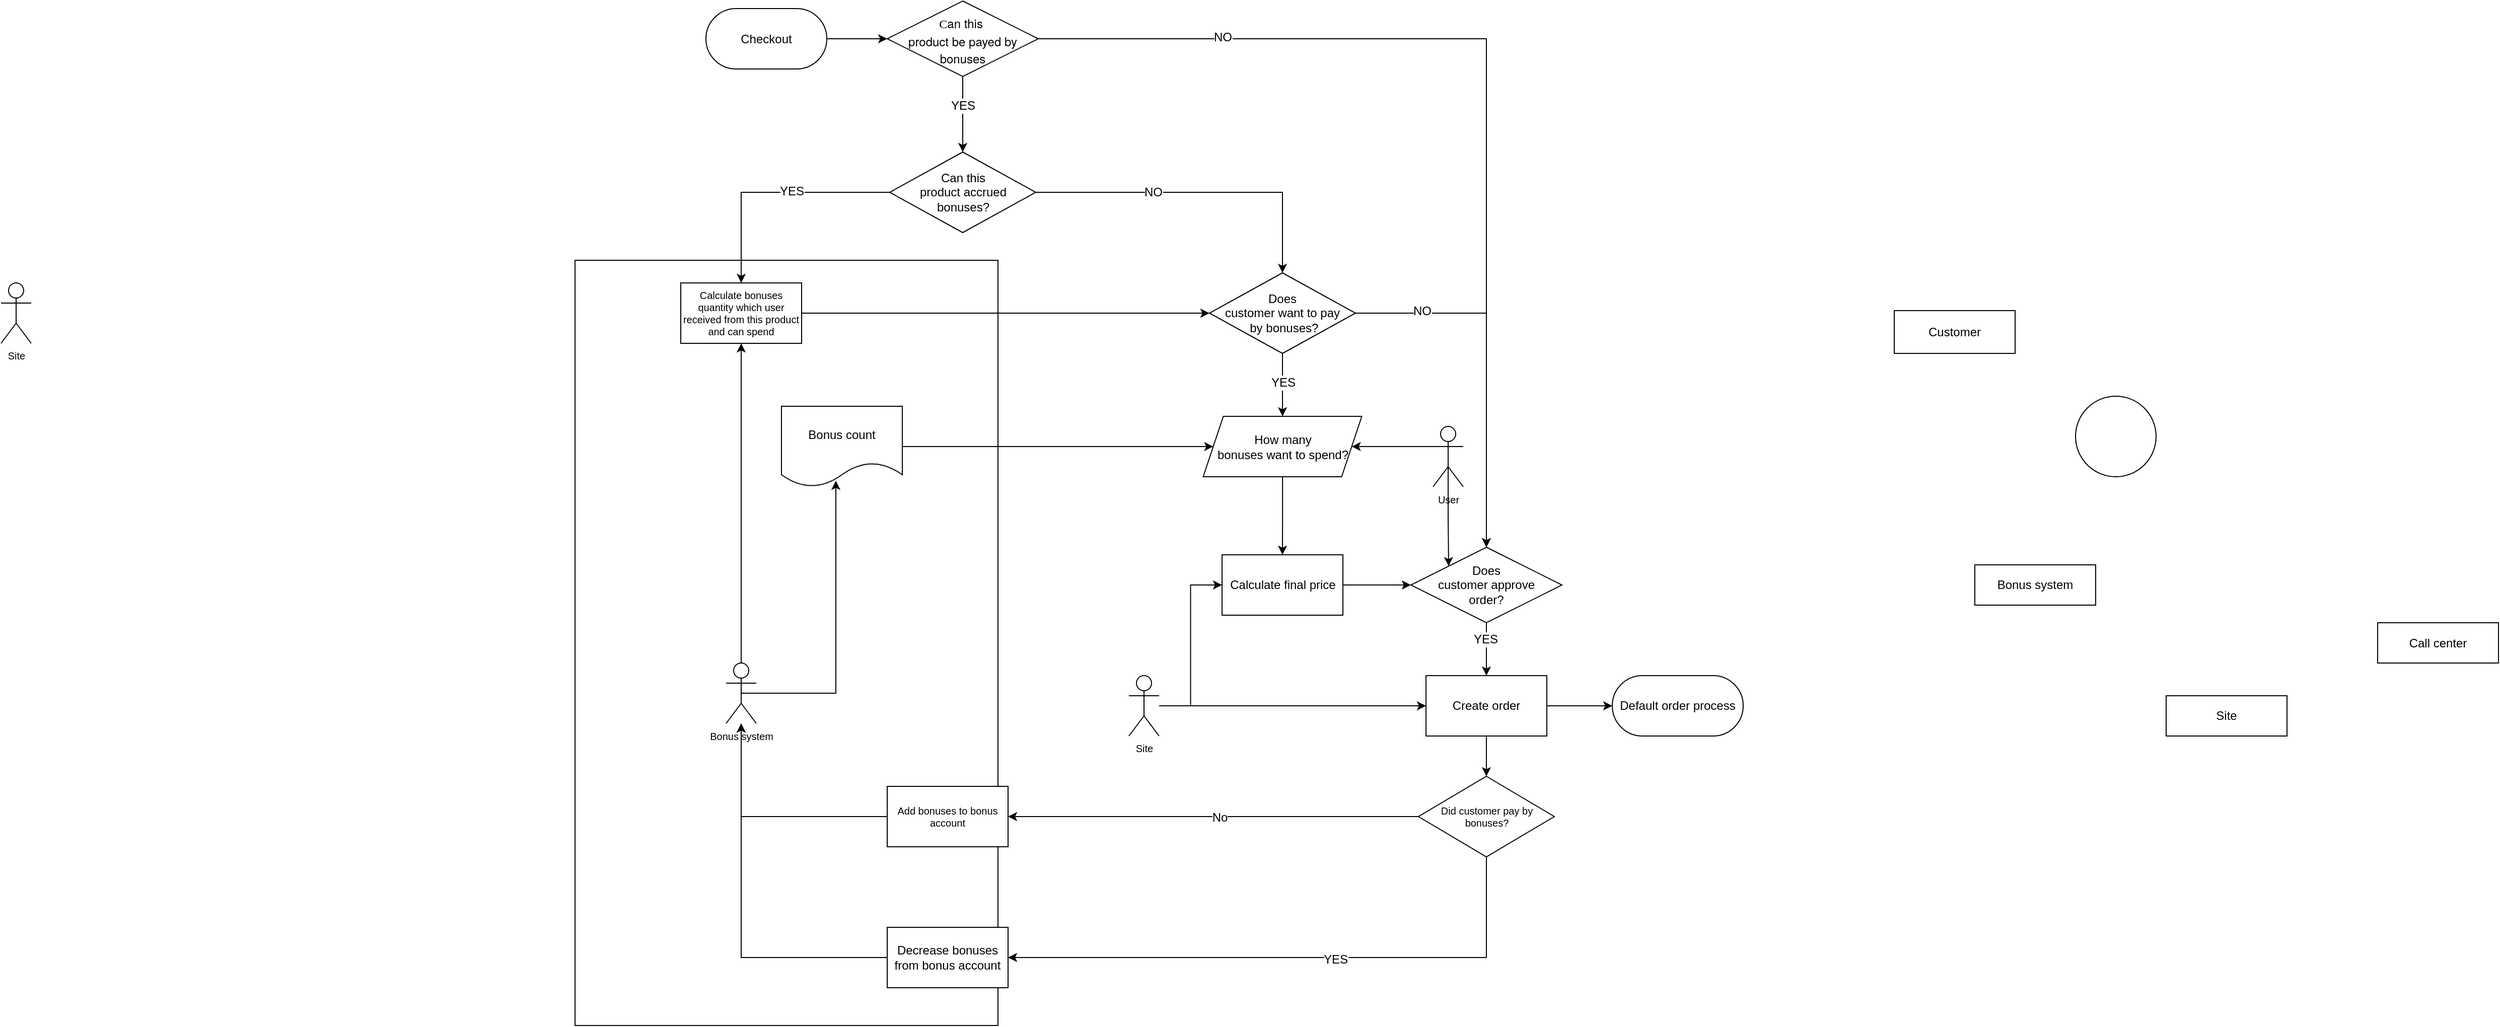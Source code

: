<mxfile version="20.8.13" type="github">
  <diagram id="C5RBs43oDa-KdzZeNtuy" name="Page-1">
    <mxGraphModel dx="3428" dy="1293" grid="1" gridSize="10" guides="1" tooltips="1" connect="1" arrows="1" fold="1" page="1" pageScale="1" pageWidth="827" pageHeight="1169" math="0" shadow="0">
      <root>
        <mxCell id="WIyWlLk6GJQsqaUBKTNV-0" />
        <mxCell id="WIyWlLk6GJQsqaUBKTNV-1" parent="WIyWlLk6GJQsqaUBKTNV-0" />
        <mxCell id="oRfB_VUa9ez1MQhpwZ5i-0" value="" style="rounded=0;whiteSpace=wrap;html=1;" vertex="1" parent="WIyWlLk6GJQsqaUBKTNV-1">
          <mxGeometry x="-100" y="327.5" width="420" height="760" as="geometry" />
        </mxCell>
        <mxCell id="6Zi1pDQ_bdo4GR94H87n-20" value="" style="edgeStyle=orthogonalEdgeStyle;rounded=0;orthogonalLoop=1;jettySize=auto;html=1;fontSize=10;" parent="WIyWlLk6GJQsqaUBKTNV-1" source="6Zi1pDQ_bdo4GR94H87n-1" target="6Zi1pDQ_bdo4GR94H87n-2" edge="1">
          <mxGeometry relative="1" as="geometry" />
        </mxCell>
        <mxCell id="6Zi1pDQ_bdo4GR94H87n-1" value="Checkout" style="rounded=1;whiteSpace=wrap;html=1;arcSize=50;fontSize=12;" parent="WIyWlLk6GJQsqaUBKTNV-1" vertex="1">
          <mxGeometry x="30" y="77.5" width="120" height="60" as="geometry" />
        </mxCell>
        <mxCell id="6Zi1pDQ_bdo4GR94H87n-13" value="" style="edgeStyle=orthogonalEdgeStyle;rounded=0;orthogonalLoop=1;jettySize=auto;html=1;fontSize=12;" parent="WIyWlLk6GJQsqaUBKTNV-1" source="6Zi1pDQ_bdo4GR94H87n-2" target="6Zi1pDQ_bdo4GR94H87n-3" edge="1">
          <mxGeometry relative="1" as="geometry" />
        </mxCell>
        <mxCell id="6Zi1pDQ_bdo4GR94H87n-14" value="YES" style="edgeLabel;html=1;align=center;verticalAlign=middle;resizable=0;points=[];fontSize=12;" parent="6Zi1pDQ_bdo4GR94H87n-13" vertex="1" connectable="0">
          <mxGeometry x="-0.236" relative="1" as="geometry">
            <mxPoint as="offset" />
          </mxGeometry>
        </mxCell>
        <mxCell id="6Zi1pDQ_bdo4GR94H87n-26" style="edgeStyle=orthogonalEdgeStyle;rounded=0;orthogonalLoop=1;jettySize=auto;html=1;entryX=0.5;entryY=0;entryDx=0;entryDy=0;fontSize=10;" parent="WIyWlLk6GJQsqaUBKTNV-1" source="6Zi1pDQ_bdo4GR94H87n-2" target="6Zi1pDQ_bdo4GR94H87n-8" edge="1">
          <mxGeometry relative="1" as="geometry" />
        </mxCell>
        <mxCell id="6Zi1pDQ_bdo4GR94H87n-50" value="NO" style="edgeLabel;html=1;align=center;verticalAlign=middle;resizable=0;points=[];fontSize=12;" parent="6Zi1pDQ_bdo4GR94H87n-26" vertex="1" connectable="0">
          <mxGeometry x="-0.615" y="3" relative="1" as="geometry">
            <mxPoint y="1" as="offset" />
          </mxGeometry>
        </mxCell>
        <mxCell id="6Zi1pDQ_bdo4GR94H87n-2" value="&lt;p style=&quot;margin: 0px; font-variant-numeric: normal; font-variant-east-asian: normal; font-stretch: normal; font-size: 12px; line-height: normal; font-family: &amp;quot;Helvetica Neue&amp;quot;;&quot; class=&quot;p1&quot;&gt;Сan this&amp;nbsp;&lt;/p&gt;&lt;p style=&quot;margin: 0px; font-variant-numeric: normal; font-variant-east-asian: normal; font-stretch: normal; font-size: 12px; line-height: normal; font-family: &amp;quot;Helvetica Neue&amp;quot;;&quot; class=&quot;p1&quot;&gt;product be payed by bonuses&lt;/p&gt;" style="rhombus;whiteSpace=wrap;html=1;fontSize=12;align=center;" parent="WIyWlLk6GJQsqaUBKTNV-1" vertex="1">
          <mxGeometry x="210" y="70" width="150" height="75" as="geometry" />
        </mxCell>
        <mxCell id="6Zi1pDQ_bdo4GR94H87n-24" value="" style="edgeStyle=orthogonalEdgeStyle;rounded=0;orthogonalLoop=1;jettySize=auto;html=1;fontSize=10;" parent="WIyWlLk6GJQsqaUBKTNV-1" source="6Zi1pDQ_bdo4GR94H87n-3" target="6Zi1pDQ_bdo4GR94H87n-21" edge="1">
          <mxGeometry relative="1" as="geometry" />
        </mxCell>
        <mxCell id="6Zi1pDQ_bdo4GR94H87n-69" value="YES" style="edgeLabel;html=1;align=center;verticalAlign=middle;resizable=0;points=[];fontSize=12;" parent="6Zi1pDQ_bdo4GR94H87n-24" vertex="1" connectable="0">
          <mxGeometry x="-0.18" y="-1" relative="1" as="geometry">
            <mxPoint as="offset" />
          </mxGeometry>
        </mxCell>
        <mxCell id="6Zi1pDQ_bdo4GR94H87n-70" style="edgeStyle=orthogonalEdgeStyle;rounded=0;orthogonalLoop=1;jettySize=auto;html=1;entryX=0.5;entryY=0;entryDx=0;entryDy=0;fontSize=12;" parent="WIyWlLk6GJQsqaUBKTNV-1" source="6Zi1pDQ_bdo4GR94H87n-3" target="6Zi1pDQ_bdo4GR94H87n-4" edge="1">
          <mxGeometry relative="1" as="geometry" />
        </mxCell>
        <mxCell id="6Zi1pDQ_bdo4GR94H87n-74" value="NO" style="edgeLabel;html=1;align=center;verticalAlign=middle;resizable=0;points=[];fontSize=12;" parent="6Zi1pDQ_bdo4GR94H87n-70" vertex="1" connectable="0">
          <mxGeometry x="-0.283" relative="1" as="geometry">
            <mxPoint as="offset" />
          </mxGeometry>
        </mxCell>
        <mxCell id="6Zi1pDQ_bdo4GR94H87n-3" value="Can this &lt;br&gt;product accrued&lt;br&gt;bonuses?&lt;span data-lucid-content=&quot;{&amp;quot;t&amp;quot;:&amp;quot;Is this product accrues bonuses?&amp;quot;,&amp;quot;m&amp;quot;:[{&amp;quot;s&amp;quot;:0,&amp;quot;n&amp;quot;:&amp;quot;mt&amp;quot;,&amp;quot;v&amp;quot;:3.708},{&amp;quot;s&amp;quot;:0,&amp;quot;n&amp;quot;:&amp;quot;fl&amp;quot;,&amp;quot;v&amp;quot;:12.977},{&amp;quot;s&amp;quot;:0,&amp;quot;n&amp;quot;:&amp;quot;il&amp;quot;,&amp;quot;v&amp;quot;:12.977},{&amp;quot;s&amp;quot;:0,&amp;quot;n&amp;quot;:&amp;quot;ir&amp;quot;,&amp;quot;v&amp;quot;:12.977},{&amp;quot;s&amp;quot;:0,&amp;quot;n&amp;quot;:&amp;quot;a&amp;quot;,&amp;quot;v&amp;quot;:&amp;quot;center&amp;quot;},{&amp;quot;s&amp;quot;:0,&amp;quot;n&amp;quot;:&amp;quot;fc&amp;quot;,&amp;quot;v&amp;quot;:&amp;quot;Regular&amp;quot;,&amp;quot;e&amp;quot;:32},{&amp;quot;s&amp;quot;:0,&amp;quot;n&amp;quot;:&amp;quot;s&amp;quot;,&amp;quot;v&amp;quot;:18.023,&amp;quot;e&amp;quot;:32},{&amp;quot;s&amp;quot;:0,&amp;quot;n&amp;quot;:&amp;quot;c&amp;quot;,&amp;quot;v&amp;quot;:&amp;quot;#000000ff&amp;quot;,&amp;quot;e&amp;quot;:32}]}&quot; data-lucid-type=&quot;application/vnd.lucid.text&quot; style=&quot;font-size: 12px;&quot;&gt;&lt;/span&gt;&lt;span data-lucid-content=&quot;{&amp;quot;t&amp;quot;:&amp;quot;Is this product accrues bonuses?&amp;quot;,&amp;quot;m&amp;quot;:[{&amp;quot;s&amp;quot;:0,&amp;quot;n&amp;quot;:&amp;quot;mt&amp;quot;,&amp;quot;v&amp;quot;:3.708},{&amp;quot;s&amp;quot;:0,&amp;quot;n&amp;quot;:&amp;quot;fl&amp;quot;,&amp;quot;v&amp;quot;:12.977},{&amp;quot;s&amp;quot;:0,&amp;quot;n&amp;quot;:&amp;quot;il&amp;quot;,&amp;quot;v&amp;quot;:12.977},{&amp;quot;s&amp;quot;:0,&amp;quot;n&amp;quot;:&amp;quot;ir&amp;quot;,&amp;quot;v&amp;quot;:12.977},{&amp;quot;s&amp;quot;:0,&amp;quot;n&amp;quot;:&amp;quot;a&amp;quot;,&amp;quot;v&amp;quot;:&amp;quot;center&amp;quot;},{&amp;quot;s&amp;quot;:0,&amp;quot;n&amp;quot;:&amp;quot;fc&amp;quot;,&amp;quot;v&amp;quot;:&amp;quot;Regular&amp;quot;,&amp;quot;e&amp;quot;:32},{&amp;quot;s&amp;quot;:0,&amp;quot;n&amp;quot;:&amp;quot;s&amp;quot;,&amp;quot;v&amp;quot;:18.023,&amp;quot;e&amp;quot;:32},{&amp;quot;s&amp;quot;:0,&amp;quot;n&amp;quot;:&amp;quot;c&amp;quot;,&amp;quot;v&amp;quot;:&amp;quot;#000000ff&amp;quot;,&amp;quot;e&amp;quot;:32}]}&quot; data-lucid-type=&quot;application/vnd.lucid.text&quot; style=&quot;font-size: 12px;&quot;&gt;&lt;/span&gt;&lt;span data-lucid-content=&quot;{&amp;quot;t&amp;quot;:&amp;quot;Is this product accrues bonuses?&amp;quot;,&amp;quot;m&amp;quot;:[{&amp;quot;s&amp;quot;:0,&amp;quot;n&amp;quot;:&amp;quot;mt&amp;quot;,&amp;quot;v&amp;quot;:3.708},{&amp;quot;s&amp;quot;:0,&amp;quot;n&amp;quot;:&amp;quot;fl&amp;quot;,&amp;quot;v&amp;quot;:12.977},{&amp;quot;s&amp;quot;:0,&amp;quot;n&amp;quot;:&amp;quot;il&amp;quot;,&amp;quot;v&amp;quot;:12.977},{&amp;quot;s&amp;quot;:0,&amp;quot;n&amp;quot;:&amp;quot;ir&amp;quot;,&amp;quot;v&amp;quot;:12.977},{&amp;quot;s&amp;quot;:0,&amp;quot;n&amp;quot;:&amp;quot;a&amp;quot;,&amp;quot;v&amp;quot;:&amp;quot;center&amp;quot;},{&amp;quot;s&amp;quot;:0,&amp;quot;n&amp;quot;:&amp;quot;fc&amp;quot;,&amp;quot;v&amp;quot;:&amp;quot;Regular&amp;quot;,&amp;quot;e&amp;quot;:32},{&amp;quot;s&amp;quot;:0,&amp;quot;n&amp;quot;:&amp;quot;s&amp;quot;,&amp;quot;v&amp;quot;:18.023,&amp;quot;e&amp;quot;:32},{&amp;quot;s&amp;quot;:0,&amp;quot;n&amp;quot;:&amp;quot;c&amp;quot;,&amp;quot;v&amp;quot;:&amp;quot;#000000ff&amp;quot;,&amp;quot;e&amp;quot;:32}]}&quot; data-lucid-type=&quot;application/vnd.lucid.text&quot; style=&quot;font-size: 12px;&quot;&gt;&lt;/span&gt;&lt;span data-lucid-content=&quot;{&amp;quot;t&amp;quot;:&amp;quot;Is this product accrues bonuses?&amp;quot;,&amp;quot;m&amp;quot;:[{&amp;quot;s&amp;quot;:0,&amp;quot;n&amp;quot;:&amp;quot;mt&amp;quot;,&amp;quot;v&amp;quot;:3.708},{&amp;quot;s&amp;quot;:0,&amp;quot;n&amp;quot;:&amp;quot;fl&amp;quot;,&amp;quot;v&amp;quot;:12.977},{&amp;quot;s&amp;quot;:0,&amp;quot;n&amp;quot;:&amp;quot;il&amp;quot;,&amp;quot;v&amp;quot;:12.977},{&amp;quot;s&amp;quot;:0,&amp;quot;n&amp;quot;:&amp;quot;ir&amp;quot;,&amp;quot;v&amp;quot;:12.977},{&amp;quot;s&amp;quot;:0,&amp;quot;n&amp;quot;:&amp;quot;a&amp;quot;,&amp;quot;v&amp;quot;:&amp;quot;center&amp;quot;},{&amp;quot;s&amp;quot;:0,&amp;quot;n&amp;quot;:&amp;quot;fc&amp;quot;,&amp;quot;v&amp;quot;:&amp;quot;Regular&amp;quot;,&amp;quot;e&amp;quot;:32},{&amp;quot;s&amp;quot;:0,&amp;quot;n&amp;quot;:&amp;quot;s&amp;quot;,&amp;quot;v&amp;quot;:18.023,&amp;quot;e&amp;quot;:32},{&amp;quot;s&amp;quot;:0,&amp;quot;n&amp;quot;:&amp;quot;c&amp;quot;,&amp;quot;v&amp;quot;:&amp;quot;#000000ff&amp;quot;,&amp;quot;e&amp;quot;:32}]}&quot; data-lucid-type=&quot;application/vnd.lucid.text&quot; style=&quot;font-size: 12px;&quot;&gt;&lt;/span&gt;&lt;span data-lucid-content=&quot;{&amp;quot;t&amp;quot;:&amp;quot;Is this product accrues bonuses?&amp;quot;,&amp;quot;m&amp;quot;:[{&amp;quot;s&amp;quot;:0,&amp;quot;n&amp;quot;:&amp;quot;mt&amp;quot;,&amp;quot;v&amp;quot;:3.708},{&amp;quot;s&amp;quot;:0,&amp;quot;n&amp;quot;:&amp;quot;fl&amp;quot;,&amp;quot;v&amp;quot;:12.977},{&amp;quot;s&amp;quot;:0,&amp;quot;n&amp;quot;:&amp;quot;il&amp;quot;,&amp;quot;v&amp;quot;:12.977},{&amp;quot;s&amp;quot;:0,&amp;quot;n&amp;quot;:&amp;quot;ir&amp;quot;,&amp;quot;v&amp;quot;:12.977},{&amp;quot;s&amp;quot;:0,&amp;quot;n&amp;quot;:&amp;quot;a&amp;quot;,&amp;quot;v&amp;quot;:&amp;quot;center&amp;quot;},{&amp;quot;s&amp;quot;:0,&amp;quot;n&amp;quot;:&amp;quot;fc&amp;quot;,&amp;quot;v&amp;quot;:&amp;quot;Regular&amp;quot;,&amp;quot;e&amp;quot;:32},{&amp;quot;s&amp;quot;:0,&amp;quot;n&amp;quot;:&amp;quot;s&amp;quot;,&amp;quot;v&amp;quot;:18.023,&amp;quot;e&amp;quot;:32},{&amp;quot;s&amp;quot;:0,&amp;quot;n&amp;quot;:&amp;quot;c&amp;quot;,&amp;quot;v&amp;quot;:&amp;quot;#000000ff&amp;quot;,&amp;quot;e&amp;quot;:32}]}&quot; data-lucid-type=&quot;application/vnd.lucid.text&quot; style=&quot;font-size: 12px;&quot;&gt;&lt;/span&gt;&lt;span data-lucid-content=&quot;{&amp;quot;t&amp;quot;:&amp;quot;Is this product accrues bonuses?&amp;quot;,&amp;quot;m&amp;quot;:[{&amp;quot;s&amp;quot;:0,&amp;quot;n&amp;quot;:&amp;quot;mt&amp;quot;,&amp;quot;v&amp;quot;:3.708},{&amp;quot;s&amp;quot;:0,&amp;quot;n&amp;quot;:&amp;quot;fl&amp;quot;,&amp;quot;v&amp;quot;:12.977},{&amp;quot;s&amp;quot;:0,&amp;quot;n&amp;quot;:&amp;quot;il&amp;quot;,&amp;quot;v&amp;quot;:12.977},{&amp;quot;s&amp;quot;:0,&amp;quot;n&amp;quot;:&amp;quot;ir&amp;quot;,&amp;quot;v&amp;quot;:12.977},{&amp;quot;s&amp;quot;:0,&amp;quot;n&amp;quot;:&amp;quot;a&amp;quot;,&amp;quot;v&amp;quot;:&amp;quot;center&amp;quot;},{&amp;quot;s&amp;quot;:0,&amp;quot;n&amp;quot;:&amp;quot;fc&amp;quot;,&amp;quot;v&amp;quot;:&amp;quot;Regular&amp;quot;,&amp;quot;e&amp;quot;:32},{&amp;quot;s&amp;quot;:0,&amp;quot;n&amp;quot;:&amp;quot;s&amp;quot;,&amp;quot;v&amp;quot;:18.023,&amp;quot;e&amp;quot;:32},{&amp;quot;s&amp;quot;:0,&amp;quot;n&amp;quot;:&amp;quot;c&amp;quot;,&amp;quot;v&amp;quot;:&amp;quot;#000000ff&amp;quot;,&amp;quot;e&amp;quot;:32}]}&quot; data-lucid-type=&quot;application/vnd.lucid.text&quot; style=&quot;font-size: 12px;&quot;&gt;&lt;/span&gt;&lt;span data-lucid-content=&quot;{&amp;quot;t&amp;quot;:&amp;quot;Is this product accrues bonuses?&amp;quot;,&amp;quot;m&amp;quot;:[{&amp;quot;s&amp;quot;:0,&amp;quot;n&amp;quot;:&amp;quot;mt&amp;quot;,&amp;quot;v&amp;quot;:3.708},{&amp;quot;s&amp;quot;:0,&amp;quot;n&amp;quot;:&amp;quot;fl&amp;quot;,&amp;quot;v&amp;quot;:12.977},{&amp;quot;s&amp;quot;:0,&amp;quot;n&amp;quot;:&amp;quot;il&amp;quot;,&amp;quot;v&amp;quot;:12.977},{&amp;quot;s&amp;quot;:0,&amp;quot;n&amp;quot;:&amp;quot;ir&amp;quot;,&amp;quot;v&amp;quot;:12.977},{&amp;quot;s&amp;quot;:0,&amp;quot;n&amp;quot;:&amp;quot;a&amp;quot;,&amp;quot;v&amp;quot;:&amp;quot;center&amp;quot;},{&amp;quot;s&amp;quot;:0,&amp;quot;n&amp;quot;:&amp;quot;fc&amp;quot;,&amp;quot;v&amp;quot;:&amp;quot;Regular&amp;quot;,&amp;quot;e&amp;quot;:32},{&amp;quot;s&amp;quot;:0,&amp;quot;n&amp;quot;:&amp;quot;s&amp;quot;,&amp;quot;v&amp;quot;:18.023,&amp;quot;e&amp;quot;:32},{&amp;quot;s&amp;quot;:0,&amp;quot;n&amp;quot;:&amp;quot;c&amp;quot;,&amp;quot;v&amp;quot;:&amp;quot;#000000ff&amp;quot;,&amp;quot;e&amp;quot;:32}]}&quot; data-lucid-type=&quot;application/vnd.lucid.text&quot; style=&quot;font-size: 12px;&quot;&gt;&lt;/span&gt;&lt;span data-lucid-content=&quot;{&amp;quot;t&amp;quot;:&amp;quot;Is this product accrues bonuses?&amp;quot;,&amp;quot;m&amp;quot;:[{&amp;quot;s&amp;quot;:0,&amp;quot;n&amp;quot;:&amp;quot;mt&amp;quot;,&amp;quot;v&amp;quot;:3.708},{&amp;quot;s&amp;quot;:0,&amp;quot;n&amp;quot;:&amp;quot;fl&amp;quot;,&amp;quot;v&amp;quot;:12.977},{&amp;quot;s&amp;quot;:0,&amp;quot;n&amp;quot;:&amp;quot;il&amp;quot;,&amp;quot;v&amp;quot;:12.977},{&amp;quot;s&amp;quot;:0,&amp;quot;n&amp;quot;:&amp;quot;ir&amp;quot;,&amp;quot;v&amp;quot;:12.977},{&amp;quot;s&amp;quot;:0,&amp;quot;n&amp;quot;:&amp;quot;a&amp;quot;,&amp;quot;v&amp;quot;:&amp;quot;center&amp;quot;},{&amp;quot;s&amp;quot;:0,&amp;quot;n&amp;quot;:&amp;quot;fc&amp;quot;,&amp;quot;v&amp;quot;:&amp;quot;Regular&amp;quot;,&amp;quot;e&amp;quot;:32},{&amp;quot;s&amp;quot;:0,&amp;quot;n&amp;quot;:&amp;quot;s&amp;quot;,&amp;quot;v&amp;quot;:18.023,&amp;quot;e&amp;quot;:32},{&amp;quot;s&amp;quot;:0,&amp;quot;n&amp;quot;:&amp;quot;c&amp;quot;,&amp;quot;v&amp;quot;:&amp;quot;#000000ff&amp;quot;,&amp;quot;e&amp;quot;:32}]}&quot; data-lucid-type=&quot;application/vnd.lucid.text&quot; style=&quot;font-size: 12px;&quot;&gt;&lt;/span&gt;" style="rhombus;whiteSpace=wrap;html=1;fontSize=12;" parent="WIyWlLk6GJQsqaUBKTNV-1" vertex="1">
          <mxGeometry x="212.5" y="220" width="145" height="80" as="geometry" />
        </mxCell>
        <mxCell id="6Zi1pDQ_bdo4GR94H87n-15" value="" style="edgeStyle=orthogonalEdgeStyle;rounded=0;orthogonalLoop=1;jettySize=auto;html=1;fontSize=12;" parent="WIyWlLk6GJQsqaUBKTNV-1" source="6Zi1pDQ_bdo4GR94H87n-4" target="6Zi1pDQ_bdo4GR94H87n-6" edge="1">
          <mxGeometry relative="1" as="geometry" />
        </mxCell>
        <mxCell id="6Zi1pDQ_bdo4GR94H87n-19" value="YES" style="edgeLabel;html=1;align=center;verticalAlign=middle;resizable=0;points=[];fontSize=12;" parent="6Zi1pDQ_bdo4GR94H87n-15" vertex="1" connectable="0">
          <mxGeometry x="-0.083" y="-4" relative="1" as="geometry">
            <mxPoint x="4" as="offset" />
          </mxGeometry>
        </mxCell>
        <mxCell id="6Zi1pDQ_bdo4GR94H87n-63" style="edgeStyle=orthogonalEdgeStyle;rounded=0;orthogonalLoop=1;jettySize=auto;html=1;exitX=1;exitY=0.5;exitDx=0;exitDy=0;entryX=0.5;entryY=0;entryDx=0;entryDy=0;fontSize=12;" parent="WIyWlLk6GJQsqaUBKTNV-1" source="6Zi1pDQ_bdo4GR94H87n-4" target="6Zi1pDQ_bdo4GR94H87n-8" edge="1">
          <mxGeometry relative="1" as="geometry" />
        </mxCell>
        <mxCell id="6Zi1pDQ_bdo4GR94H87n-64" value="NO" style="edgeLabel;html=1;align=center;verticalAlign=middle;resizable=0;points=[];fontSize=12;" parent="6Zi1pDQ_bdo4GR94H87n-63" vertex="1" connectable="0">
          <mxGeometry x="-0.636" y="4" relative="1" as="geometry">
            <mxPoint y="2" as="offset" />
          </mxGeometry>
        </mxCell>
        <mxCell id="6Zi1pDQ_bdo4GR94H87n-4" value="Does &lt;br&gt;customer want to pay&lt;br&gt;&amp;nbsp;by bonuses?&lt;span data-lucid-content=&quot;{&amp;quot;t&amp;quot;:&amp;quot;Is this product accrues bonuses?&amp;quot;,&amp;quot;m&amp;quot;:[{&amp;quot;s&amp;quot;:0,&amp;quot;n&amp;quot;:&amp;quot;mt&amp;quot;,&amp;quot;v&amp;quot;:3.708},{&amp;quot;s&amp;quot;:0,&amp;quot;n&amp;quot;:&amp;quot;fl&amp;quot;,&amp;quot;v&amp;quot;:12.977},{&amp;quot;s&amp;quot;:0,&amp;quot;n&amp;quot;:&amp;quot;il&amp;quot;,&amp;quot;v&amp;quot;:12.977},{&amp;quot;s&amp;quot;:0,&amp;quot;n&amp;quot;:&amp;quot;ir&amp;quot;,&amp;quot;v&amp;quot;:12.977},{&amp;quot;s&amp;quot;:0,&amp;quot;n&amp;quot;:&amp;quot;a&amp;quot;,&amp;quot;v&amp;quot;:&amp;quot;center&amp;quot;},{&amp;quot;s&amp;quot;:0,&amp;quot;n&amp;quot;:&amp;quot;fc&amp;quot;,&amp;quot;v&amp;quot;:&amp;quot;Regular&amp;quot;,&amp;quot;e&amp;quot;:32},{&amp;quot;s&amp;quot;:0,&amp;quot;n&amp;quot;:&amp;quot;s&amp;quot;,&amp;quot;v&amp;quot;:18.023,&amp;quot;e&amp;quot;:32},{&amp;quot;s&amp;quot;:0,&amp;quot;n&amp;quot;:&amp;quot;c&amp;quot;,&amp;quot;v&amp;quot;:&amp;quot;#000000ff&amp;quot;,&amp;quot;e&amp;quot;:32}]}&quot; data-lucid-type=&quot;application/vnd.lucid.text&quot; style=&quot;font-size: 12px;&quot;&gt;&lt;/span&gt;" style="rhombus;whiteSpace=wrap;html=1;fontSize=12;" parent="WIyWlLk6GJQsqaUBKTNV-1" vertex="1">
          <mxGeometry x="530" y="340" width="145" height="80" as="geometry" />
        </mxCell>
        <mxCell id="6Zi1pDQ_bdo4GR94H87n-46" style="edgeStyle=orthogonalEdgeStyle;rounded=0;orthogonalLoop=1;jettySize=auto;html=1;fontSize=10;" parent="WIyWlLk6GJQsqaUBKTNV-1" source="6Zi1pDQ_bdo4GR94H87n-5" target="6Zi1pDQ_bdo4GR94H87n-6" edge="1">
          <mxGeometry relative="1" as="geometry" />
        </mxCell>
        <mxCell id="6Zi1pDQ_bdo4GR94H87n-5" value="Bonus count" style="shape=document;whiteSpace=wrap;html=1;boundedLbl=1;fontSize=12;" parent="WIyWlLk6GJQsqaUBKTNV-1" vertex="1">
          <mxGeometry x="105" y="472.5" width="120" height="80" as="geometry" />
        </mxCell>
        <mxCell id="6Zi1pDQ_bdo4GR94H87n-16" value="" style="edgeStyle=orthogonalEdgeStyle;rounded=0;orthogonalLoop=1;jettySize=auto;html=1;fontSize=12;" parent="WIyWlLk6GJQsqaUBKTNV-1" source="6Zi1pDQ_bdo4GR94H87n-6" target="6Zi1pDQ_bdo4GR94H87n-7" edge="1">
          <mxGeometry relative="1" as="geometry" />
        </mxCell>
        <mxCell id="6Zi1pDQ_bdo4GR94H87n-6" value="How many &lt;br&gt;bonuses want to spend?" style="shape=parallelogram;perimeter=parallelogramPerimeter;whiteSpace=wrap;html=1;fixedSize=1;fontSize=12;" parent="WIyWlLk6GJQsqaUBKTNV-1" vertex="1">
          <mxGeometry x="523.75" y="482.5" width="157.5" height="60" as="geometry" />
        </mxCell>
        <mxCell id="6Zi1pDQ_bdo4GR94H87n-17" value="" style="edgeStyle=orthogonalEdgeStyle;rounded=0;orthogonalLoop=1;jettySize=auto;html=1;fontSize=12;" parent="WIyWlLk6GJQsqaUBKTNV-1" source="6Zi1pDQ_bdo4GR94H87n-7" target="6Zi1pDQ_bdo4GR94H87n-8" edge="1">
          <mxGeometry relative="1" as="geometry" />
        </mxCell>
        <mxCell id="6Zi1pDQ_bdo4GR94H87n-7" value="Calculate final price" style="rounded=0;whiteSpace=wrap;html=1;fontSize=12;" parent="WIyWlLk6GJQsqaUBKTNV-1" vertex="1">
          <mxGeometry x="542.5" y="620" width="120" height="60" as="geometry" />
        </mxCell>
        <mxCell id="6Zi1pDQ_bdo4GR94H87n-10" value="" style="edgeStyle=orthogonalEdgeStyle;rounded=0;orthogonalLoop=1;jettySize=auto;html=1;fontSize=12;" parent="WIyWlLk6GJQsqaUBKTNV-1" source="6Zi1pDQ_bdo4GR94H87n-8" target="6Zi1pDQ_bdo4GR94H87n-9" edge="1">
          <mxGeometry relative="1" as="geometry" />
        </mxCell>
        <mxCell id="6Zi1pDQ_bdo4GR94H87n-12" value="YES" style="edgeLabel;html=1;align=center;verticalAlign=middle;resizable=0;points=[];fontSize=12;" parent="6Zi1pDQ_bdo4GR94H87n-10" vertex="1" connectable="0">
          <mxGeometry x="-0.371" y="-1" relative="1" as="geometry">
            <mxPoint as="offset" />
          </mxGeometry>
        </mxCell>
        <mxCell id="6Zi1pDQ_bdo4GR94H87n-8" value="Does &lt;br&gt;customer approve &lt;br&gt;order?" style="rhombus;whiteSpace=wrap;html=1;fontSize=12;" parent="WIyWlLk6GJQsqaUBKTNV-1" vertex="1">
          <mxGeometry x="730" y="612.5" width="150" height="75" as="geometry" />
        </mxCell>
        <mxCell id="6Zi1pDQ_bdo4GR94H87n-28" value="" style="edgeStyle=orthogonalEdgeStyle;rounded=0;orthogonalLoop=1;jettySize=auto;html=1;fontSize=10;" parent="WIyWlLk6GJQsqaUBKTNV-1" source="6Zi1pDQ_bdo4GR94H87n-9" target="6Zi1pDQ_bdo4GR94H87n-27" edge="1">
          <mxGeometry relative="1" as="geometry" />
        </mxCell>
        <mxCell id="6Zi1pDQ_bdo4GR94H87n-71" style="edgeStyle=orthogonalEdgeStyle;rounded=0;orthogonalLoop=1;jettySize=auto;html=1;exitX=1;exitY=0.5;exitDx=0;exitDy=0;fontSize=12;" parent="WIyWlLk6GJQsqaUBKTNV-1" source="6Zi1pDQ_bdo4GR94H87n-9" edge="1">
          <mxGeometry relative="1" as="geometry">
            <mxPoint x="930" y="770" as="targetPoint" />
          </mxGeometry>
        </mxCell>
        <mxCell id="6Zi1pDQ_bdo4GR94H87n-9" value="Create order" style="rounded=0;whiteSpace=wrap;html=1;fontSize=12;" parent="WIyWlLk6GJQsqaUBKTNV-1" vertex="1">
          <mxGeometry x="745" y="740" width="120" height="60" as="geometry" />
        </mxCell>
        <mxCell id="6Zi1pDQ_bdo4GR94H87n-49" style="edgeStyle=orthogonalEdgeStyle;rounded=0;orthogonalLoop=1;jettySize=auto;html=1;exitX=0;exitY=0.5;exitDx=0;exitDy=0;fontSize=10;" parent="WIyWlLk6GJQsqaUBKTNV-1" source="6Zi1pDQ_bdo4GR94H87n-11" target="6Zi1pDQ_bdo4GR94H87n-22" edge="1">
          <mxGeometry relative="1" as="geometry" />
        </mxCell>
        <mxCell id="6Zi1pDQ_bdo4GR94H87n-11" value="Decrease bonuses from bonus account" style="rounded=0;whiteSpace=wrap;html=1;fontSize=12;" parent="WIyWlLk6GJQsqaUBKTNV-1" vertex="1">
          <mxGeometry x="210" y="990" width="120" height="60" as="geometry" />
        </mxCell>
        <mxCell id="6Zi1pDQ_bdo4GR94H87n-25" style="edgeStyle=orthogonalEdgeStyle;rounded=0;orthogonalLoop=1;jettySize=auto;html=1;entryX=0;entryY=0.5;entryDx=0;entryDy=0;fontSize=10;" parent="WIyWlLk6GJQsqaUBKTNV-1" source="6Zi1pDQ_bdo4GR94H87n-21" target="6Zi1pDQ_bdo4GR94H87n-4" edge="1">
          <mxGeometry relative="1" as="geometry" />
        </mxCell>
        <mxCell id="6Zi1pDQ_bdo4GR94H87n-21" value="Calculate bonuses quantity which user received from this product and can spend" style="rounded=0;whiteSpace=wrap;html=1;fontSize=10;" parent="WIyWlLk6GJQsqaUBKTNV-1" vertex="1">
          <mxGeometry x="5" y="350" width="120" height="60" as="geometry" />
        </mxCell>
        <mxCell id="6Zi1pDQ_bdo4GR94H87n-23" style="edgeStyle=orthogonalEdgeStyle;rounded=0;orthogonalLoop=1;jettySize=auto;html=1;entryX=0.5;entryY=1;entryDx=0;entryDy=0;fontSize=10;" parent="WIyWlLk6GJQsqaUBKTNV-1" source="6Zi1pDQ_bdo4GR94H87n-22" target="6Zi1pDQ_bdo4GR94H87n-21" edge="1">
          <mxGeometry relative="1" as="geometry" />
        </mxCell>
        <mxCell id="6Zi1pDQ_bdo4GR94H87n-47" style="edgeStyle=orthogonalEdgeStyle;rounded=0;orthogonalLoop=1;jettySize=auto;html=1;exitX=0.5;exitY=0.5;exitDx=0;exitDy=0;exitPerimeter=0;entryX=0.45;entryY=0.925;entryDx=0;entryDy=0;entryPerimeter=0;fontSize=10;" parent="WIyWlLk6GJQsqaUBKTNV-1" source="6Zi1pDQ_bdo4GR94H87n-22" target="6Zi1pDQ_bdo4GR94H87n-5" edge="1">
          <mxGeometry relative="1" as="geometry" />
        </mxCell>
        <mxCell id="6Zi1pDQ_bdo4GR94H87n-22" value="Bonus system" style="shape=umlActor;verticalLabelPosition=bottom;verticalAlign=top;html=1;outlineConnect=0;fontSize=10;" parent="WIyWlLk6GJQsqaUBKTNV-1" vertex="1">
          <mxGeometry x="50" y="727.5" width="30" height="60" as="geometry" />
        </mxCell>
        <mxCell id="6Zi1pDQ_bdo4GR94H87n-32" value="" style="edgeStyle=orthogonalEdgeStyle;rounded=0;orthogonalLoop=1;jettySize=auto;html=1;fontSize=10;" parent="WIyWlLk6GJQsqaUBKTNV-1" source="6Zi1pDQ_bdo4GR94H87n-27" target="6Zi1pDQ_bdo4GR94H87n-31" edge="1">
          <mxGeometry relative="1" as="geometry" />
        </mxCell>
        <mxCell id="6Zi1pDQ_bdo4GR94H87n-60" value="No" style="edgeLabel;html=1;align=center;verticalAlign=middle;resizable=0;points=[];fontSize=12;" parent="6Zi1pDQ_bdo4GR94H87n-32" vertex="1" connectable="0">
          <mxGeometry x="-0.029" y="1" relative="1" as="geometry">
            <mxPoint as="offset" />
          </mxGeometry>
        </mxCell>
        <mxCell id="6Zi1pDQ_bdo4GR94H87n-33" style="edgeStyle=orthogonalEdgeStyle;rounded=0;orthogonalLoop=1;jettySize=auto;html=1;exitX=0.5;exitY=1;exitDx=0;exitDy=0;fontSize=10;entryX=1;entryY=0.5;entryDx=0;entryDy=0;" parent="WIyWlLk6GJQsqaUBKTNV-1" source="6Zi1pDQ_bdo4GR94H87n-27" target="6Zi1pDQ_bdo4GR94H87n-11" edge="1">
          <mxGeometry relative="1" as="geometry" />
        </mxCell>
        <mxCell id="6Zi1pDQ_bdo4GR94H87n-61" value="YES" style="edgeLabel;html=1;align=center;verticalAlign=middle;resizable=0;points=[];fontSize=12;" parent="6Zi1pDQ_bdo4GR94H87n-33" vertex="1" connectable="0">
          <mxGeometry x="-0.129" y="1" relative="1" as="geometry">
            <mxPoint y="1" as="offset" />
          </mxGeometry>
        </mxCell>
        <mxCell id="6Zi1pDQ_bdo4GR94H87n-27" value="Did customer pay by bonuses?" style="rhombus;whiteSpace=wrap;html=1;fontSize=10;" parent="WIyWlLk6GJQsqaUBKTNV-1" vertex="1">
          <mxGeometry x="737.5" y="840" width="135" height="80" as="geometry" />
        </mxCell>
        <mxCell id="6Zi1pDQ_bdo4GR94H87n-48" style="edgeStyle=orthogonalEdgeStyle;rounded=0;orthogonalLoop=1;jettySize=auto;html=1;exitX=0;exitY=0.5;exitDx=0;exitDy=0;fontSize=10;" parent="WIyWlLk6GJQsqaUBKTNV-1" source="6Zi1pDQ_bdo4GR94H87n-31" target="6Zi1pDQ_bdo4GR94H87n-22" edge="1">
          <mxGeometry relative="1" as="geometry" />
        </mxCell>
        <mxCell id="6Zi1pDQ_bdo4GR94H87n-31" value="Add bonuses to bonus account" style="whiteSpace=wrap;html=1;fontSize=10;" parent="WIyWlLk6GJQsqaUBKTNV-1" vertex="1">
          <mxGeometry x="210" y="850" width="120" height="60" as="geometry" />
        </mxCell>
        <mxCell id="6Zi1pDQ_bdo4GR94H87n-67" style="edgeStyle=orthogonalEdgeStyle;rounded=0;orthogonalLoop=1;jettySize=auto;html=1;entryX=0;entryY=0.5;entryDx=0;entryDy=0;fontSize=12;" parent="WIyWlLk6GJQsqaUBKTNV-1" source="6Zi1pDQ_bdo4GR94H87n-37" target="6Zi1pDQ_bdo4GR94H87n-7" edge="1">
          <mxGeometry relative="1" as="geometry" />
        </mxCell>
        <mxCell id="6Zi1pDQ_bdo4GR94H87n-68" style="edgeStyle=orthogonalEdgeStyle;rounded=0;orthogonalLoop=1;jettySize=auto;html=1;entryX=0;entryY=0.5;entryDx=0;entryDy=0;fontSize=12;" parent="WIyWlLk6GJQsqaUBKTNV-1" source="6Zi1pDQ_bdo4GR94H87n-37" target="6Zi1pDQ_bdo4GR94H87n-9" edge="1">
          <mxGeometry relative="1" as="geometry" />
        </mxCell>
        <mxCell id="6Zi1pDQ_bdo4GR94H87n-37" value="Site" style="shape=umlActor;verticalLabelPosition=bottom;verticalAlign=top;html=1;outlineConnect=0;fontSize=10;" parent="WIyWlLk6GJQsqaUBKTNV-1" vertex="1">
          <mxGeometry x="450" y="740" width="30" height="60" as="geometry" />
        </mxCell>
        <mxCell id="6Zi1pDQ_bdo4GR94H87n-43" style="edgeStyle=orthogonalEdgeStyle;rounded=0;orthogonalLoop=1;jettySize=auto;html=1;exitX=0;exitY=0.333;exitDx=0;exitDy=0;exitPerimeter=0;entryX=1;entryY=0.5;entryDx=0;entryDy=0;fontSize=10;" parent="WIyWlLk6GJQsqaUBKTNV-1" source="6Zi1pDQ_bdo4GR94H87n-38" target="6Zi1pDQ_bdo4GR94H87n-6" edge="1">
          <mxGeometry relative="1" as="geometry" />
        </mxCell>
        <mxCell id="6Zi1pDQ_bdo4GR94H87n-44" style="edgeStyle=orthogonalEdgeStyle;rounded=0;orthogonalLoop=1;jettySize=auto;html=1;entryX=0;entryY=0;entryDx=0;entryDy=0;fontSize=10;exitX=0.5;exitY=0.5;exitDx=0;exitDy=0;exitPerimeter=0;" parent="WIyWlLk6GJQsqaUBKTNV-1" source="6Zi1pDQ_bdo4GR94H87n-38" target="6Zi1pDQ_bdo4GR94H87n-8" edge="1">
          <mxGeometry relative="1" as="geometry">
            <mxPoint x="780" y="560" as="sourcePoint" />
          </mxGeometry>
        </mxCell>
        <mxCell id="6Zi1pDQ_bdo4GR94H87n-38" value="User" style="shape=umlActor;verticalLabelPosition=bottom;verticalAlign=top;html=1;outlineConnect=0;fontSize=10;" parent="WIyWlLk6GJQsqaUBKTNV-1" vertex="1">
          <mxGeometry x="752" y="492.5" width="30" height="60" as="geometry" />
        </mxCell>
        <mxCell id="6Zi1pDQ_bdo4GR94H87n-55" value="Customer" style="rounded=0;whiteSpace=wrap;html=1;fontSize=12;" parent="WIyWlLk6GJQsqaUBKTNV-1" vertex="1">
          <mxGeometry x="1210" y="377.5" width="120" height="42.5" as="geometry" />
        </mxCell>
        <mxCell id="6Zi1pDQ_bdo4GR94H87n-56" value="" style="ellipse;whiteSpace=wrap;html=1;aspect=fixed;fontSize=12;" parent="WIyWlLk6GJQsqaUBKTNV-1" vertex="1">
          <mxGeometry x="1390" y="462.5" width="80" height="80" as="geometry" />
        </mxCell>
        <mxCell id="6Zi1pDQ_bdo4GR94H87n-57" value="Bonus system" style="rounded=0;whiteSpace=wrap;html=1;fontSize=12;" parent="WIyWlLk6GJQsqaUBKTNV-1" vertex="1">
          <mxGeometry x="1290" y="630" width="120" height="40" as="geometry" />
        </mxCell>
        <mxCell id="6Zi1pDQ_bdo4GR94H87n-58" value="Call center" style="rounded=0;whiteSpace=wrap;html=1;fontSize=12;" parent="WIyWlLk6GJQsqaUBKTNV-1" vertex="1">
          <mxGeometry x="1690" y="687.5" width="120" height="40" as="geometry" />
        </mxCell>
        <mxCell id="6Zi1pDQ_bdo4GR94H87n-59" value="Site" style="rounded=0;whiteSpace=wrap;html=1;fontSize=12;" parent="WIyWlLk6GJQsqaUBKTNV-1" vertex="1">
          <mxGeometry x="1480" y="760" width="120" height="40" as="geometry" />
        </mxCell>
        <mxCell id="6Zi1pDQ_bdo4GR94H87n-73" value="Default order process" style="rounded=1;whiteSpace=wrap;html=1;arcSize=50;fontSize=12;" parent="WIyWlLk6GJQsqaUBKTNV-1" vertex="1">
          <mxGeometry x="930" y="740" width="130" height="60" as="geometry" />
        </mxCell>
        <mxCell id="oRfB_VUa9ez1MQhpwZ5i-1" value="Site" style="shape=umlActor;verticalLabelPosition=bottom;verticalAlign=top;html=1;outlineConnect=0;fontSize=10;" vertex="1" parent="WIyWlLk6GJQsqaUBKTNV-1">
          <mxGeometry x="-670" y="350" width="30" height="60" as="geometry" />
        </mxCell>
      </root>
    </mxGraphModel>
  </diagram>
</mxfile>
